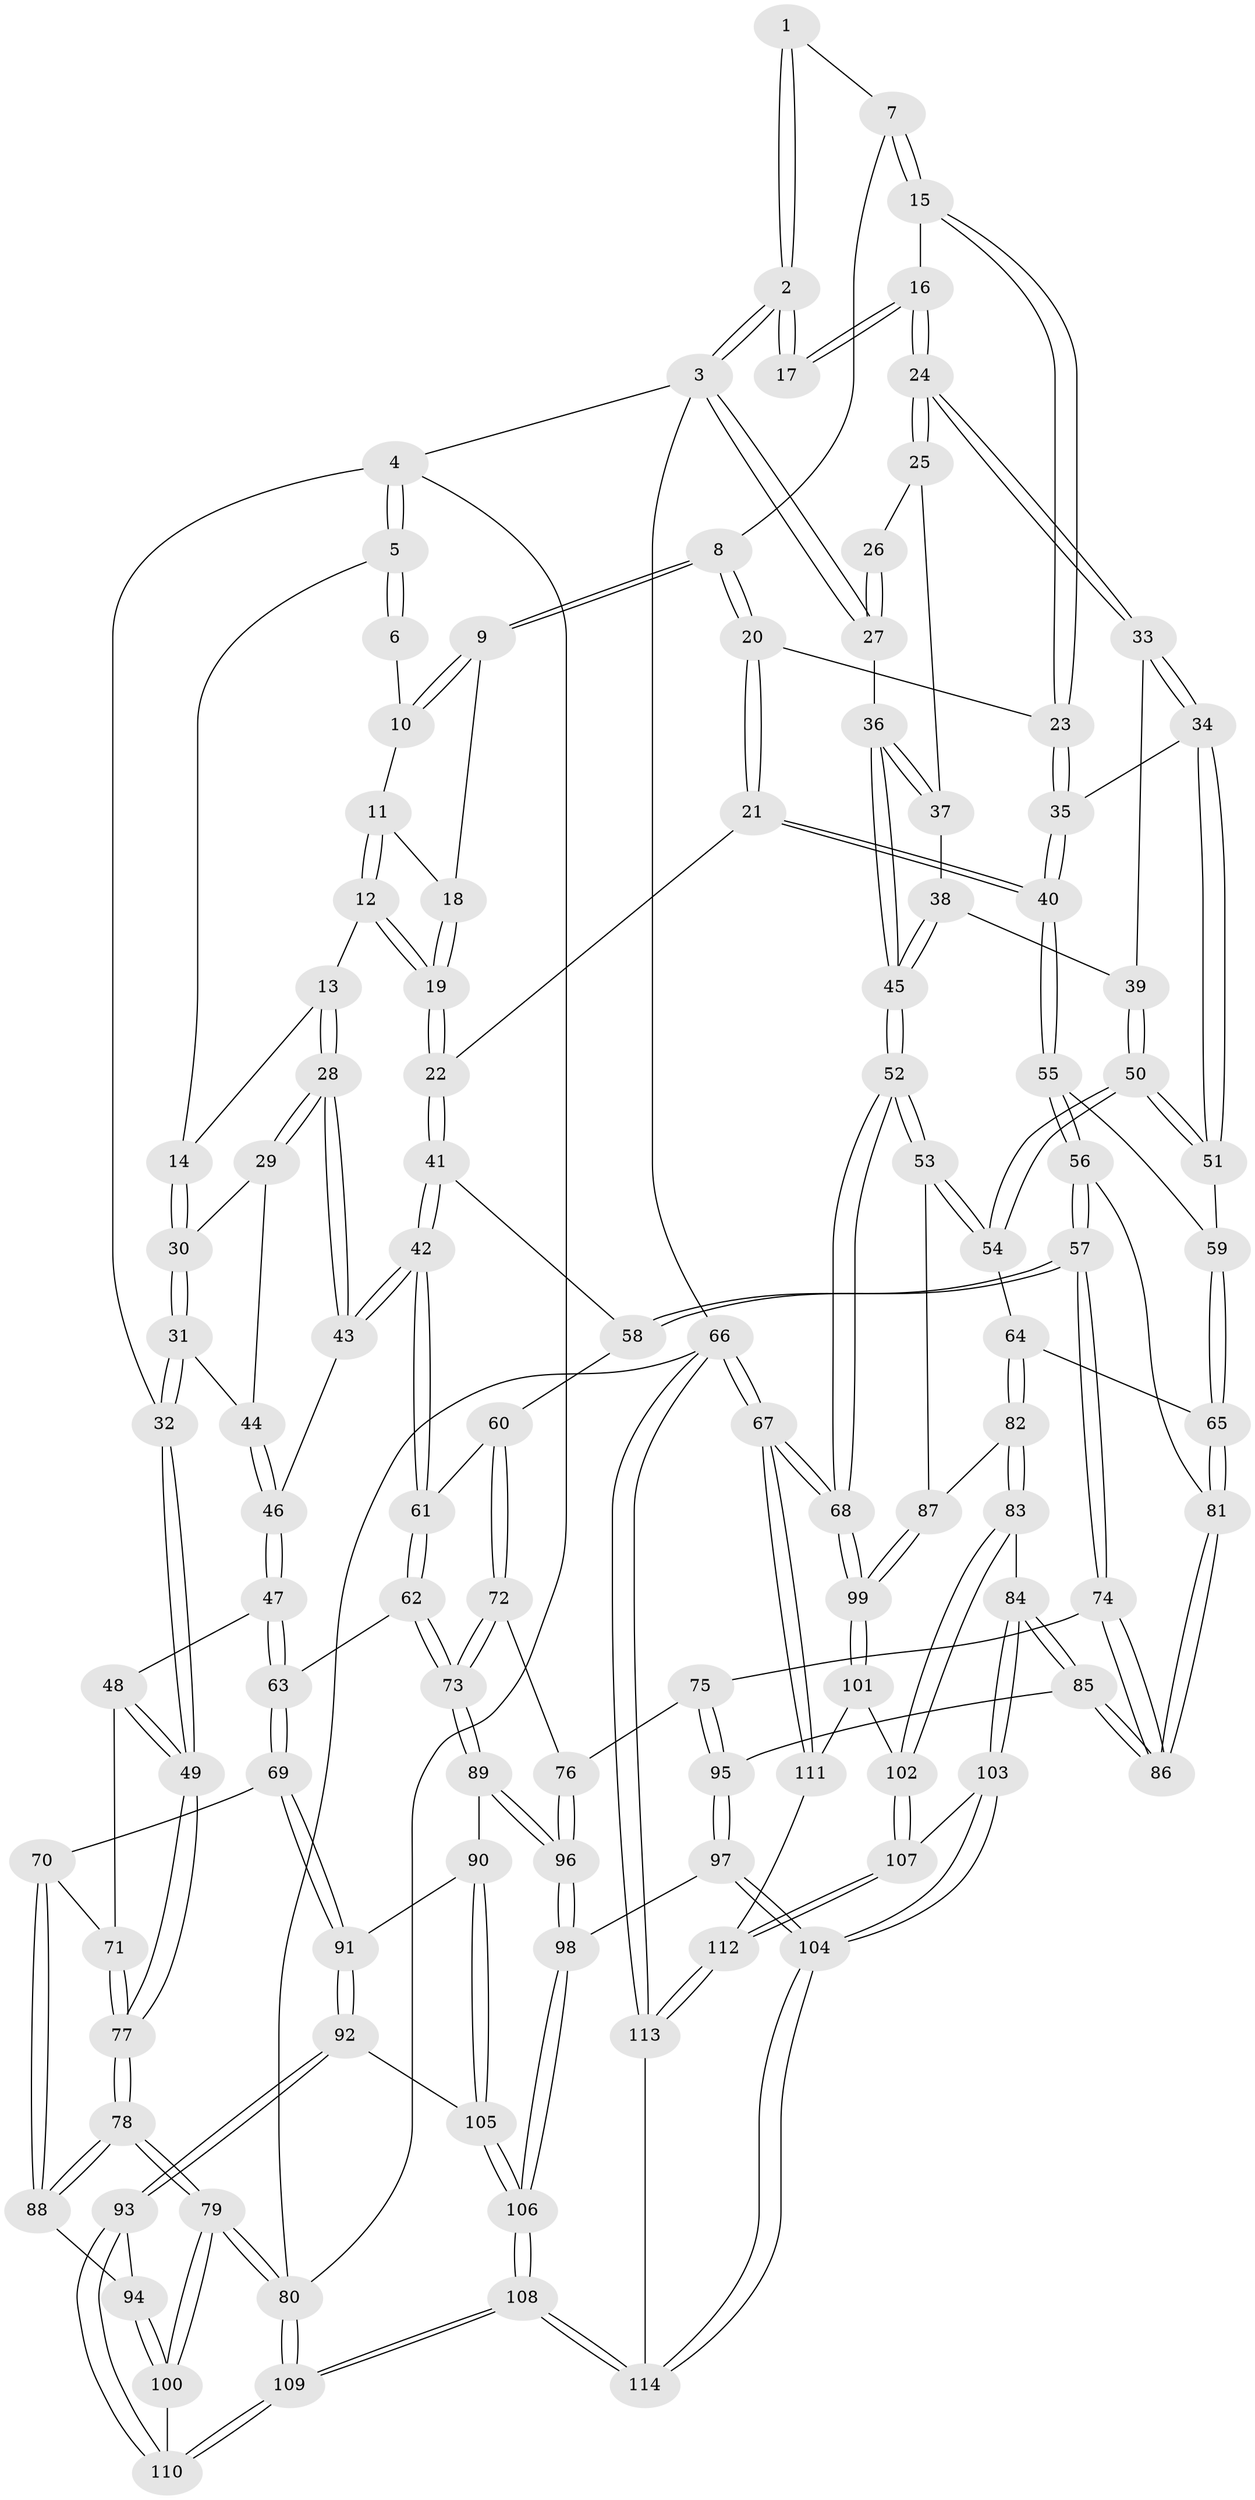 // Generated by graph-tools (version 1.1) at 2025/51/03/09/25 03:51:08]
// undirected, 114 vertices, 282 edges
graph export_dot {
graph [start="1"]
  node [color=gray90,style=filled];
  1 [pos="+0.7121575068158739+0"];
  2 [pos="+1+0"];
  3 [pos="+1+0"];
  4 [pos="+0+0"];
  5 [pos="+0+0"];
  6 [pos="+0.47964341453448284+0"];
  7 [pos="+0.724058483357912+0"];
  8 [pos="+0.6184181073580456+0.12707829588654615"];
  9 [pos="+0.613108337301257+0.12375787459913311"];
  10 [pos="+0.48285257547900257+0"];
  11 [pos="+0.4609557141601319+0.031637372426074055"];
  12 [pos="+0.37644250891066117+0.1941541147363329"];
  13 [pos="+0.2600897661117265+0.11209457818380188"];
  14 [pos="+0.16214391697243477+0.026960699275651763"];
  15 [pos="+0.8060935018523949+0.1339869799391004"];
  16 [pos="+0.8258102965843814+0.14102132868281775"];
  17 [pos="+1+0"];
  18 [pos="+0.5400741999326453+0.12006803508759219"];
  19 [pos="+0.40223760759193095+0.2499971272913588"];
  20 [pos="+0.6207388804722012+0.13256266876978737"];
  21 [pos="+0.49884028806985836+0.27127373527671017"];
  22 [pos="+0.4066569095482464+0.2686336081380892"];
  23 [pos="+0.6852177981306747+0.18672839672268857"];
  24 [pos="+0.8633781430266021+0.19847575441163928"];
  25 [pos="+0.899995489373212+0.1926614208242869"];
  26 [pos="+0.9370668062598205+0.1772236653263096"];
  27 [pos="+1+0.12247845897911006"];
  28 [pos="+0.20766847076976325+0.3195008021656536"];
  29 [pos="+0.17899778506906677+0.27805593846741017"];
  30 [pos="+0.15614616253261057+0.23455779005261468"];
  31 [pos="+0.013629118156888921+0.28971165623998263"];
  32 [pos="+0+0.2846305616159309"];
  33 [pos="+0.8591227200794782+0.2670368570033848"];
  34 [pos="+0.723841656250374+0.3270737673194627"];
  35 [pos="+0.6700294886907805+0.3189246135266903"];
  36 [pos="+1+0.18174377879490922"];
  37 [pos="+0.9904581964880088+0.24467538011517875"];
  38 [pos="+0.9450061361529728+0.2951004017641535"];
  39 [pos="+0.8962163874778332+0.3148240977051582"];
  40 [pos="+0.6488767458131846+0.3326701646392991"];
  41 [pos="+0.4033482495980735+0.2753105342158076"];
  42 [pos="+0.2875154925183685+0.372244055364787"];
  43 [pos="+0.2345319773147301+0.3729449812403228"];
  44 [pos="+0.05121404936452493+0.3021034602614152"];
  45 [pos="+1+0.3123652768338042"];
  46 [pos="+0.22228513170819567+0.38016378300686354"];
  47 [pos="+0.15711781221294396+0.44555799785667244"];
  48 [pos="+0.14942268774286974+0.44632497293917833"];
  49 [pos="+0+0.40590887946264226"];
  50 [pos="+0.9278679848443965+0.44702595619263685"];
  51 [pos="+0.8133763107610662+0.44073078738732785"];
  52 [pos="+1+0.4974384671036722"];
  53 [pos="+1+0.49421249826816566"];
  54 [pos="+0.9422984982272811+0.45977771008619384"];
  55 [pos="+0.6143788996636683+0.48581271242003393"];
  56 [pos="+0.6031611983008063+0.5036654756185318"];
  57 [pos="+0.592234979782462+0.5112437160486376"];
  58 [pos="+0.4858084973018202+0.4342267131423465"];
  59 [pos="+0.7841497711492728+0.46305487071552676"];
  60 [pos="+0.38024959151084503+0.500882578637203"];
  61 [pos="+0.29284892522804296+0.38528638276319416"];
  62 [pos="+0.2705508311580221+0.6012583838126245"];
  63 [pos="+0.19354591156300224+0.587049981335097"];
  64 [pos="+0.7990145202734499+0.5823773716904384"];
  65 [pos="+0.7684364389240878+0.5758983220979831"];
  66 [pos="+1+1"];
  67 [pos="+1+1"];
  68 [pos="+1+0.8777587278288663"];
  69 [pos="+0.1501582727698728+0.6210172315230568"];
  70 [pos="+0.1116368953250265+0.6200608966919653"];
  71 [pos="+0.07432296566883786+0.5571688386601094"];
  72 [pos="+0.39258782342678267+0.5792881684432828"];
  73 [pos="+0.3028178274719176+0.6211864707228089"];
  74 [pos="+0.567326719368521+0.5636015028853844"];
  75 [pos="+0.5566277768027388+0.5752008040106028"];
  76 [pos="+0.4814872604418292+0.6079236744900871"];
  77 [pos="+0+0.45411018720058927"];
  78 [pos="+0+0.5919629645779336"];
  79 [pos="+0+0.79359430423374"];
  80 [pos="+0+1"];
  81 [pos="+0.7536228781664609+0.5801809810179277"];
  82 [pos="+0.8710450088757911+0.6788142537879498"];
  83 [pos="+0.8302969041340869+0.7375250882235214"];
  84 [pos="+0.744036877729145+0.7411300843032125"];
  85 [pos="+0.7240778588150208+0.7007572218955946"];
  86 [pos="+0.7200079597853561+0.6848126691248492"];
  87 [pos="+0.8898635008788693+0.6700393524687985"];
  88 [pos="+0.0593123820983011+0.6486915113598919"];
  89 [pos="+0.30179852195153234+0.7002777936685016"];
  90 [pos="+0.28516341245683535+0.7129295148046639"];
  91 [pos="+0.15883699214776667+0.6736590665278209"];
  92 [pos="+0.15222163808172784+0.7671146271490977"];
  93 [pos="+0.12021389543143653+0.7876428134661241"];
  94 [pos="+0.06549536470654452+0.717427196977755"];
  95 [pos="+0.5917583329330335+0.6892462140170252"];
  96 [pos="+0.44276120264107194+0.8135522387670454"];
  97 [pos="+0.587250654972415+0.8560965116344266"];
  98 [pos="+0.44347642837181117+0.8156478262259813"];
  99 [pos="+1+0.8514669508025124"];
  100 [pos="+0+0.7866263530239759"];
  101 [pos="+0.9765167339770173+0.8407968743548362"];
  102 [pos="+0.8394165632374095+0.7525805342742163"];
  103 [pos="+0.6814347052242273+0.8149699015721704"];
  104 [pos="+0.5930926672353706+0.8601259971482822"];
  105 [pos="+0.22976341619637114+0.7717659469048874"];
  106 [pos="+0.3126454626324539+0.9483043061843017"];
  107 [pos="+0.8285019313146094+0.9153102640254852"];
  108 [pos="+0.18401690150259958+1"];
  109 [pos="+0.12456228413025426+1"];
  110 [pos="+0.11321286717102202+0.8011294793995641"];
  111 [pos="+0.852714728631931+0.9170376553975143"];
  112 [pos="+0.8308208956472535+0.9200869862115569"];
  113 [pos="+0.697826176140046+1"];
  114 [pos="+0.6519550349882194+1"];
  1 -- 2;
  1 -- 2;
  1 -- 7;
  2 -- 3;
  2 -- 3;
  2 -- 17;
  2 -- 17;
  3 -- 4;
  3 -- 27;
  3 -- 27;
  3 -- 66;
  4 -- 5;
  4 -- 5;
  4 -- 32;
  4 -- 80;
  5 -- 6;
  5 -- 6;
  5 -- 14;
  6 -- 10;
  7 -- 8;
  7 -- 15;
  7 -- 15;
  8 -- 9;
  8 -- 9;
  8 -- 20;
  8 -- 20;
  9 -- 10;
  9 -- 10;
  9 -- 18;
  10 -- 11;
  11 -- 12;
  11 -- 12;
  11 -- 18;
  12 -- 13;
  12 -- 19;
  12 -- 19;
  13 -- 14;
  13 -- 28;
  13 -- 28;
  14 -- 30;
  14 -- 30;
  15 -- 16;
  15 -- 23;
  15 -- 23;
  16 -- 17;
  16 -- 17;
  16 -- 24;
  16 -- 24;
  18 -- 19;
  18 -- 19;
  19 -- 22;
  19 -- 22;
  20 -- 21;
  20 -- 21;
  20 -- 23;
  21 -- 22;
  21 -- 40;
  21 -- 40;
  22 -- 41;
  22 -- 41;
  23 -- 35;
  23 -- 35;
  24 -- 25;
  24 -- 25;
  24 -- 33;
  24 -- 33;
  25 -- 26;
  25 -- 37;
  26 -- 27;
  26 -- 27;
  27 -- 36;
  28 -- 29;
  28 -- 29;
  28 -- 43;
  28 -- 43;
  29 -- 30;
  29 -- 44;
  30 -- 31;
  30 -- 31;
  31 -- 32;
  31 -- 32;
  31 -- 44;
  32 -- 49;
  32 -- 49;
  33 -- 34;
  33 -- 34;
  33 -- 39;
  34 -- 35;
  34 -- 51;
  34 -- 51;
  35 -- 40;
  35 -- 40;
  36 -- 37;
  36 -- 37;
  36 -- 45;
  36 -- 45;
  37 -- 38;
  38 -- 39;
  38 -- 45;
  38 -- 45;
  39 -- 50;
  39 -- 50;
  40 -- 55;
  40 -- 55;
  41 -- 42;
  41 -- 42;
  41 -- 58;
  42 -- 43;
  42 -- 43;
  42 -- 61;
  42 -- 61;
  43 -- 46;
  44 -- 46;
  44 -- 46;
  45 -- 52;
  45 -- 52;
  46 -- 47;
  46 -- 47;
  47 -- 48;
  47 -- 63;
  47 -- 63;
  48 -- 49;
  48 -- 49;
  48 -- 71;
  49 -- 77;
  49 -- 77;
  50 -- 51;
  50 -- 51;
  50 -- 54;
  50 -- 54;
  51 -- 59;
  52 -- 53;
  52 -- 53;
  52 -- 68;
  52 -- 68;
  53 -- 54;
  53 -- 54;
  53 -- 87;
  54 -- 64;
  55 -- 56;
  55 -- 56;
  55 -- 59;
  56 -- 57;
  56 -- 57;
  56 -- 81;
  57 -- 58;
  57 -- 58;
  57 -- 74;
  57 -- 74;
  58 -- 60;
  59 -- 65;
  59 -- 65;
  60 -- 61;
  60 -- 72;
  60 -- 72;
  61 -- 62;
  61 -- 62;
  62 -- 63;
  62 -- 73;
  62 -- 73;
  63 -- 69;
  63 -- 69;
  64 -- 65;
  64 -- 82;
  64 -- 82;
  65 -- 81;
  65 -- 81;
  66 -- 67;
  66 -- 67;
  66 -- 113;
  66 -- 113;
  66 -- 80;
  67 -- 68;
  67 -- 68;
  67 -- 111;
  67 -- 111;
  68 -- 99;
  68 -- 99;
  69 -- 70;
  69 -- 91;
  69 -- 91;
  70 -- 71;
  70 -- 88;
  70 -- 88;
  71 -- 77;
  71 -- 77;
  72 -- 73;
  72 -- 73;
  72 -- 76;
  73 -- 89;
  73 -- 89;
  74 -- 75;
  74 -- 86;
  74 -- 86;
  75 -- 76;
  75 -- 95;
  75 -- 95;
  76 -- 96;
  76 -- 96;
  77 -- 78;
  77 -- 78;
  78 -- 79;
  78 -- 79;
  78 -- 88;
  78 -- 88;
  79 -- 80;
  79 -- 80;
  79 -- 100;
  79 -- 100;
  80 -- 109;
  80 -- 109;
  81 -- 86;
  81 -- 86;
  82 -- 83;
  82 -- 83;
  82 -- 87;
  83 -- 84;
  83 -- 102;
  83 -- 102;
  84 -- 85;
  84 -- 85;
  84 -- 103;
  84 -- 103;
  85 -- 86;
  85 -- 86;
  85 -- 95;
  87 -- 99;
  87 -- 99;
  88 -- 94;
  89 -- 90;
  89 -- 96;
  89 -- 96;
  90 -- 91;
  90 -- 105;
  90 -- 105;
  91 -- 92;
  91 -- 92;
  92 -- 93;
  92 -- 93;
  92 -- 105;
  93 -- 94;
  93 -- 110;
  93 -- 110;
  94 -- 100;
  94 -- 100;
  95 -- 97;
  95 -- 97;
  96 -- 98;
  96 -- 98;
  97 -- 98;
  97 -- 104;
  97 -- 104;
  98 -- 106;
  98 -- 106;
  99 -- 101;
  99 -- 101;
  100 -- 110;
  101 -- 102;
  101 -- 111;
  102 -- 107;
  102 -- 107;
  103 -- 104;
  103 -- 104;
  103 -- 107;
  104 -- 114;
  104 -- 114;
  105 -- 106;
  105 -- 106;
  106 -- 108;
  106 -- 108;
  107 -- 112;
  107 -- 112;
  108 -- 109;
  108 -- 109;
  108 -- 114;
  108 -- 114;
  109 -- 110;
  109 -- 110;
  111 -- 112;
  112 -- 113;
  112 -- 113;
  113 -- 114;
}
